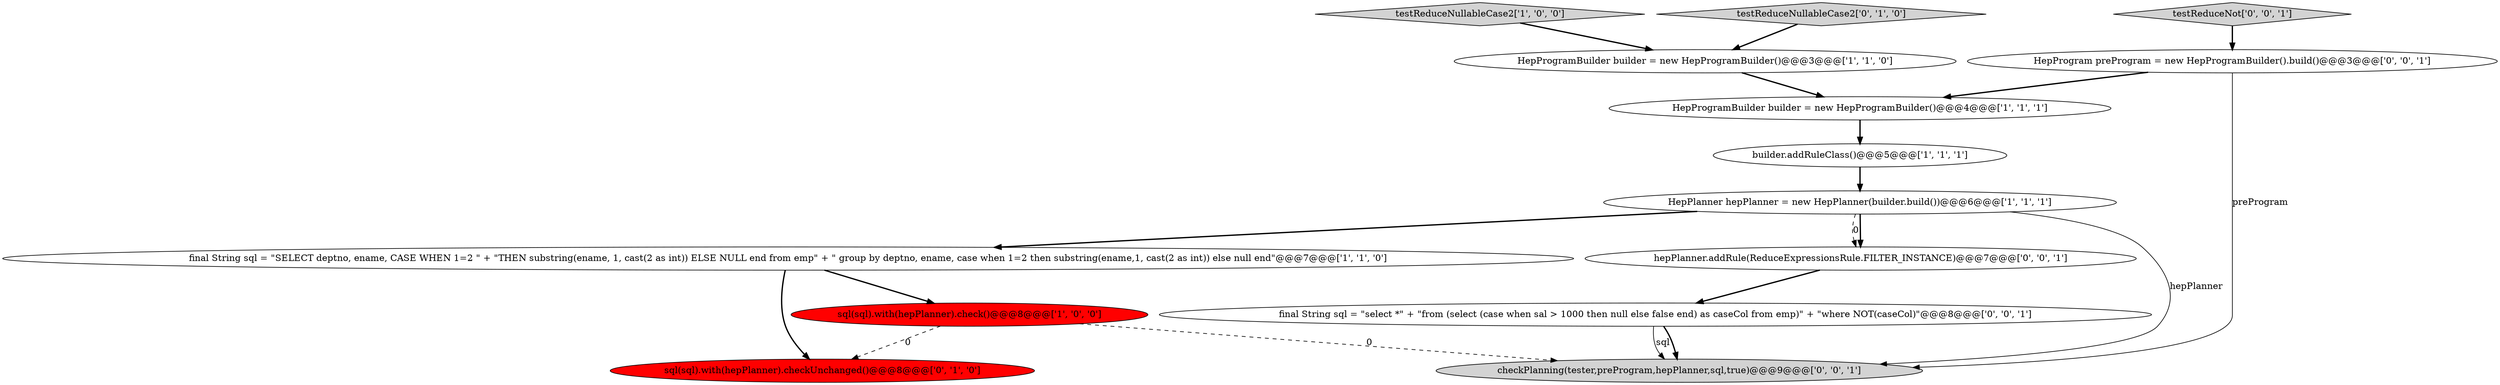 digraph {
2 [style = filled, label = "builder.addRuleClass()@@@5@@@['1', '1', '1']", fillcolor = white, shape = ellipse image = "AAA0AAABBB1BBB"];
10 [style = filled, label = "HepProgram preProgram = new HepProgramBuilder().build()@@@3@@@['0', '0', '1']", fillcolor = white, shape = ellipse image = "AAA0AAABBB3BBB"];
8 [style = filled, label = "sql(sql).with(hepPlanner).checkUnchanged()@@@8@@@['0', '1', '0']", fillcolor = red, shape = ellipse image = "AAA1AAABBB2BBB"];
4 [style = filled, label = "sql(sql).with(hepPlanner).check()@@@8@@@['1', '0', '0']", fillcolor = red, shape = ellipse image = "AAA1AAABBB1BBB"];
9 [style = filled, label = "final String sql = \"select *\" + \"from (select (case when sal > 1000 then null else false end) as caseCol from emp)\" + \"where NOT(caseCol)\"@@@8@@@['0', '0', '1']", fillcolor = white, shape = ellipse image = "AAA0AAABBB3BBB"];
3 [style = filled, label = "final String sql = \"SELECT deptno, ename, CASE WHEN 1=2 \" + \"THEN substring(ename, 1, cast(2 as int)) ELSE NULL end from emp\" + \" group by deptno, ename, case when 1=2 then substring(ename,1, cast(2 as int)) else null end\"@@@7@@@['1', '1', '0']", fillcolor = white, shape = ellipse image = "AAA0AAABBB1BBB"];
1 [style = filled, label = "testReduceNullableCase2['1', '0', '0']", fillcolor = lightgray, shape = diamond image = "AAA0AAABBB1BBB"];
11 [style = filled, label = "hepPlanner.addRule(ReduceExpressionsRule.FILTER_INSTANCE)@@@7@@@['0', '0', '1']", fillcolor = white, shape = ellipse image = "AAA0AAABBB3BBB"];
6 [style = filled, label = "HepPlanner hepPlanner = new HepPlanner(builder.build())@@@6@@@['1', '1', '1']", fillcolor = white, shape = ellipse image = "AAA0AAABBB1BBB"];
13 [style = filled, label = "checkPlanning(tester,preProgram,hepPlanner,sql,true)@@@9@@@['0', '0', '1']", fillcolor = lightgray, shape = ellipse image = "AAA0AAABBB3BBB"];
0 [style = filled, label = "HepProgramBuilder builder = new HepProgramBuilder()@@@4@@@['1', '1', '1']", fillcolor = white, shape = ellipse image = "AAA0AAABBB1BBB"];
12 [style = filled, label = "testReduceNot['0', '0', '1']", fillcolor = lightgray, shape = diamond image = "AAA0AAABBB3BBB"];
7 [style = filled, label = "testReduceNullableCase2['0', '1', '0']", fillcolor = lightgray, shape = diamond image = "AAA0AAABBB2BBB"];
5 [style = filled, label = "HepProgramBuilder builder = new HepProgramBuilder()@@@3@@@['1', '1', '0']", fillcolor = white, shape = ellipse image = "AAA0AAABBB1BBB"];
1->5 [style = bold, label=""];
10->13 [style = solid, label="preProgram"];
6->3 [style = bold, label=""];
6->11 [style = dashed, label="0"];
7->5 [style = bold, label=""];
12->10 [style = bold, label=""];
4->8 [style = dashed, label="0"];
4->13 [style = dashed, label="0"];
5->0 [style = bold, label=""];
11->9 [style = bold, label=""];
3->4 [style = bold, label=""];
2->6 [style = bold, label=""];
3->8 [style = bold, label=""];
6->11 [style = bold, label=""];
9->13 [style = solid, label="sql"];
10->0 [style = bold, label=""];
6->13 [style = solid, label="hepPlanner"];
0->2 [style = bold, label=""];
9->13 [style = bold, label=""];
}
